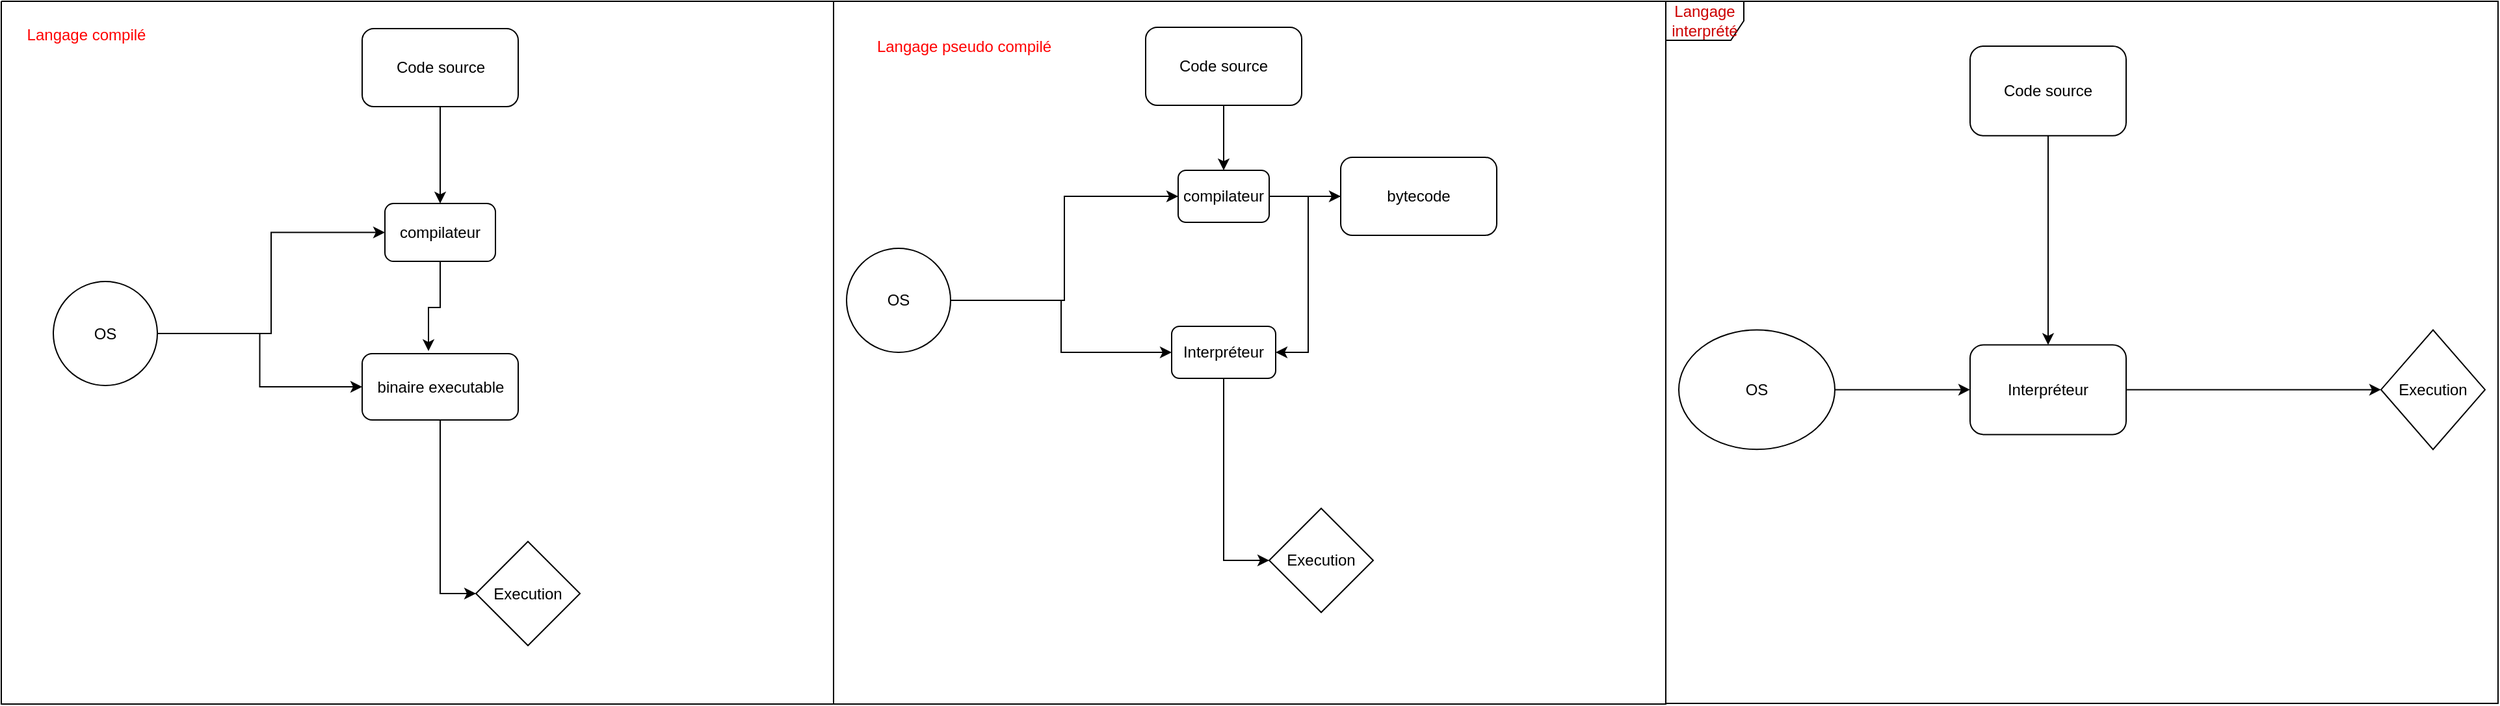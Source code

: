 <mxfile version="24.4.8" type="device">
  <diagram name="Page-1" id="HHK67fenNr1Q8lLeP1zI">
    <mxGraphModel dx="2946" dy="998" grid="1" gridSize="10" guides="1" tooltips="1" connect="1" arrows="1" fold="1" page="1" pageScale="1" pageWidth="827" pageHeight="1169" math="0" shadow="0">
      <root>
        <mxCell id="0" />
        <mxCell id="1" parent="0" />
        <mxCell id="bBI8WpW6UImIXktcUSmt-24" value="" style="group;fontColor=#FF0000;" vertex="1" connectable="0" parent="1">
          <mxGeometry x="150" width="640" height="540" as="geometry" />
        </mxCell>
        <mxCell id="bBI8WpW6UImIXktcUSmt-12" value="&lt;font color=&quot;#cc0000&quot;&gt;Langage interprété&lt;/font&gt;" style="shape=umlFrame;whiteSpace=wrap;html=1;pointerEvents=0;" vertex="1" parent="bBI8WpW6UImIXktcUSmt-24">
          <mxGeometry width="640" height="540.0" as="geometry" />
        </mxCell>
        <mxCell id="bBI8WpW6UImIXktcUSmt-40" style="edgeStyle=orthogonalEdgeStyle;rounded=0;orthogonalLoop=1;jettySize=auto;html=1;" edge="1" parent="bBI8WpW6UImIXktcUSmt-24" source="bBI8WpW6UImIXktcUSmt-13" target="bBI8WpW6UImIXktcUSmt-14">
          <mxGeometry relative="1" as="geometry" />
        </mxCell>
        <mxCell id="bBI8WpW6UImIXktcUSmt-13" value="Code source" style="rounded=1;whiteSpace=wrap;html=1;" vertex="1" parent="bBI8WpW6UImIXktcUSmt-24">
          <mxGeometry x="234" y="34.468" width="120" height="68.936" as="geometry" />
        </mxCell>
        <mxCell id="bBI8WpW6UImIXktcUSmt-22" style="edgeStyle=orthogonalEdgeStyle;rounded=0;orthogonalLoop=1;jettySize=auto;html=1;" edge="1" parent="bBI8WpW6UImIXktcUSmt-24" source="bBI8WpW6UImIXktcUSmt-14" target="bBI8WpW6UImIXktcUSmt-23">
          <mxGeometry relative="1" as="geometry" />
        </mxCell>
        <mxCell id="bBI8WpW6UImIXktcUSmt-14" value="Interpréteur" style="rounded=1;whiteSpace=wrap;html=1;" vertex="1" parent="bBI8WpW6UImIXktcUSmt-24">
          <mxGeometry x="234" y="264.255" width="120" height="68.936" as="geometry" />
        </mxCell>
        <mxCell id="bBI8WpW6UImIXktcUSmt-17" style="edgeStyle=orthogonalEdgeStyle;rounded=0;orthogonalLoop=1;jettySize=auto;html=1;entryX=0;entryY=0.5;entryDx=0;entryDy=0;" edge="1" parent="bBI8WpW6UImIXktcUSmt-24" source="bBI8WpW6UImIXktcUSmt-16" target="bBI8WpW6UImIXktcUSmt-14">
          <mxGeometry relative="1" as="geometry" />
        </mxCell>
        <mxCell id="bBI8WpW6UImIXktcUSmt-16" value="OS" style="ellipse;whiteSpace=wrap;html=1;" vertex="1" parent="bBI8WpW6UImIXktcUSmt-24">
          <mxGeometry x="10" y="252.766" width="120" height="91.915" as="geometry" />
        </mxCell>
        <mxCell id="bBI8WpW6UImIXktcUSmt-23" value="Execution" style="rhombus;whiteSpace=wrap;html=1;" vertex="1" parent="bBI8WpW6UImIXktcUSmt-24">
          <mxGeometry x="550" y="252.766" width="80" height="91.915" as="geometry" />
        </mxCell>
        <mxCell id="bBI8WpW6UImIXktcUSmt-27" value="" style="swimlane;startSize=0;" vertex="1" parent="1">
          <mxGeometry x="-490" width="640" height="540.5" as="geometry" />
        </mxCell>
        <mxCell id="bBI8WpW6UImIXktcUSmt-29" value="Langage pseudo compilé" style="text;html=1;align=center;verticalAlign=middle;resizable=0;points=[];autosize=1;strokeColor=none;fillColor=none;fontColor=#FF0000;" vertex="1" parent="bBI8WpW6UImIXktcUSmt-27">
          <mxGeometry x="20" y="20" width="160" height="30" as="geometry" />
        </mxCell>
        <mxCell id="bBI8WpW6UImIXktcUSmt-41" style="edgeStyle=orthogonalEdgeStyle;rounded=0;orthogonalLoop=1;jettySize=auto;html=1;entryX=0.5;entryY=0;entryDx=0;entryDy=0;" edge="1" parent="bBI8WpW6UImIXktcUSmt-27" source="bBI8WpW6UImIXktcUSmt-30" target="bBI8WpW6UImIXktcUSmt-33">
          <mxGeometry relative="1" as="geometry" />
        </mxCell>
        <mxCell id="bBI8WpW6UImIXktcUSmt-30" value="Code source" style="rounded=1;whiteSpace=wrap;html=1;" vertex="1" parent="bBI8WpW6UImIXktcUSmt-27">
          <mxGeometry x="240" y="20" width="120" height="60" as="geometry" />
        </mxCell>
        <mxCell id="bBI8WpW6UImIXktcUSmt-32" style="edgeStyle=orthogonalEdgeStyle;rounded=0;orthogonalLoop=1;jettySize=auto;html=1;entryX=0;entryY=0.5;entryDx=0;entryDy=0;" edge="1" parent="bBI8WpW6UImIXktcUSmt-27" source="bBI8WpW6UImIXktcUSmt-31" target="bBI8WpW6UImIXktcUSmt-33">
          <mxGeometry relative="1" as="geometry" />
        </mxCell>
        <mxCell id="bBI8WpW6UImIXktcUSmt-38" style="edgeStyle=orthogonalEdgeStyle;rounded=0;orthogonalLoop=1;jettySize=auto;html=1;entryX=0;entryY=0.5;entryDx=0;entryDy=0;" edge="1" parent="bBI8WpW6UImIXktcUSmt-27" source="bBI8WpW6UImIXktcUSmt-31" target="bBI8WpW6UImIXktcUSmt-37">
          <mxGeometry relative="1" as="geometry" />
        </mxCell>
        <mxCell id="bBI8WpW6UImIXktcUSmt-31" value="OS" style="ellipse;whiteSpace=wrap;html=1;aspect=fixed;" vertex="1" parent="bBI8WpW6UImIXktcUSmt-27">
          <mxGeometry x="10" y="190" width="80" height="80" as="geometry" />
        </mxCell>
        <mxCell id="bBI8WpW6UImIXktcUSmt-35" style="edgeStyle=orthogonalEdgeStyle;rounded=0;orthogonalLoop=1;jettySize=auto;html=1;entryX=0;entryY=0.5;entryDx=0;entryDy=0;" edge="1" parent="bBI8WpW6UImIXktcUSmt-27" source="bBI8WpW6UImIXktcUSmt-33" target="bBI8WpW6UImIXktcUSmt-36">
          <mxGeometry relative="1" as="geometry" />
        </mxCell>
        <mxCell id="bBI8WpW6UImIXktcUSmt-33" value="compilateur" style="rounded=1;whiteSpace=wrap;html=1;" vertex="1" parent="bBI8WpW6UImIXktcUSmt-27">
          <mxGeometry x="265" y="130" width="70" height="40" as="geometry" />
        </mxCell>
        <mxCell id="bBI8WpW6UImIXktcUSmt-42" style="edgeStyle=orthogonalEdgeStyle;rounded=0;orthogonalLoop=1;jettySize=auto;html=1;entryX=1;entryY=0.5;entryDx=0;entryDy=0;" edge="1" parent="bBI8WpW6UImIXktcUSmt-27" source="bBI8WpW6UImIXktcUSmt-36" target="bBI8WpW6UImIXktcUSmt-37">
          <mxGeometry relative="1" as="geometry" />
        </mxCell>
        <mxCell id="bBI8WpW6UImIXktcUSmt-36" value="bytecode" style="rounded=1;whiteSpace=wrap;html=1;" vertex="1" parent="bBI8WpW6UImIXktcUSmt-27">
          <mxGeometry x="390" y="120" width="120" height="60" as="geometry" />
        </mxCell>
        <mxCell id="bBI8WpW6UImIXktcUSmt-44" style="edgeStyle=orthogonalEdgeStyle;rounded=0;orthogonalLoop=1;jettySize=auto;html=1;entryX=0;entryY=0.5;entryDx=0;entryDy=0;" edge="1" parent="bBI8WpW6UImIXktcUSmt-27" source="bBI8WpW6UImIXktcUSmt-37" target="bBI8WpW6UImIXktcUSmt-43">
          <mxGeometry relative="1" as="geometry" />
        </mxCell>
        <mxCell id="bBI8WpW6UImIXktcUSmt-37" value="Interpréteur" style="rounded=1;whiteSpace=wrap;html=1;" vertex="1" parent="bBI8WpW6UImIXktcUSmt-27">
          <mxGeometry x="260" y="250" width="80" height="40" as="geometry" />
        </mxCell>
        <mxCell id="bBI8WpW6UImIXktcUSmt-43" value="Execution" style="rhombus;whiteSpace=wrap;html=1;" vertex="1" parent="bBI8WpW6UImIXktcUSmt-27">
          <mxGeometry x="335" y="390" width="80" height="80" as="geometry" />
        </mxCell>
        <mxCell id="bBI8WpW6UImIXktcUSmt-45" value="" style="swimlane;startSize=0;" vertex="1" parent="1">
          <mxGeometry x="-1130" width="640" height="540.5" as="geometry" />
        </mxCell>
        <mxCell id="bBI8WpW6UImIXktcUSmt-46" value="Langage compilé" style="text;html=1;align=center;verticalAlign=middle;resizable=0;points=[];autosize=1;strokeColor=none;fillColor=none;fontColor=#FF0000;" vertex="1" parent="bBI8WpW6UImIXktcUSmt-45">
          <mxGeometry x="10" y="11" width="110" height="30" as="geometry" />
        </mxCell>
        <mxCell id="bBI8WpW6UImIXktcUSmt-48" style="edgeStyle=orthogonalEdgeStyle;rounded=0;orthogonalLoop=1;jettySize=auto;html=1;entryX=0.5;entryY=0;entryDx=0;entryDy=0;" edge="1" parent="bBI8WpW6UImIXktcUSmt-45" source="bBI8WpW6UImIXktcUSmt-49" target="bBI8WpW6UImIXktcUSmt-54">
          <mxGeometry relative="1" as="geometry" />
        </mxCell>
        <mxCell id="bBI8WpW6UImIXktcUSmt-49" value="Code source" style="rounded=1;whiteSpace=wrap;html=1;" vertex="1" parent="bBI8WpW6UImIXktcUSmt-45">
          <mxGeometry x="277.5" y="21" width="120" height="60" as="geometry" />
        </mxCell>
        <mxCell id="bBI8WpW6UImIXktcUSmt-50" style="edgeStyle=orthogonalEdgeStyle;rounded=0;orthogonalLoop=1;jettySize=auto;html=1;entryX=0;entryY=0.5;entryDx=0;entryDy=0;" edge="1" parent="bBI8WpW6UImIXktcUSmt-45" source="bBI8WpW6UImIXktcUSmt-52" target="bBI8WpW6UImIXktcUSmt-54">
          <mxGeometry relative="1" as="geometry" />
        </mxCell>
        <mxCell id="bBI8WpW6UImIXktcUSmt-51" style="edgeStyle=orthogonalEdgeStyle;rounded=0;orthogonalLoop=1;jettySize=auto;html=1;entryX=0;entryY=0.5;entryDx=0;entryDy=0;" edge="1" parent="bBI8WpW6UImIXktcUSmt-45" source="bBI8WpW6UImIXktcUSmt-52" target="bBI8WpW6UImIXktcUSmt-56">
          <mxGeometry relative="1" as="geometry">
            <mxPoint x="230" y="296" as="targetPoint" />
          </mxGeometry>
        </mxCell>
        <mxCell id="bBI8WpW6UImIXktcUSmt-52" value="OS" style="ellipse;whiteSpace=wrap;html=1;aspect=fixed;" vertex="1" parent="bBI8WpW6UImIXktcUSmt-45">
          <mxGeometry x="40" y="215.5" width="80" height="80" as="geometry" />
        </mxCell>
        <mxCell id="bBI8WpW6UImIXktcUSmt-54" value="compilateur" style="rounded=1;whiteSpace=wrap;html=1;" vertex="1" parent="bBI8WpW6UImIXktcUSmt-45">
          <mxGeometry x="295" y="155.5" width="85" height="44.5" as="geometry" />
        </mxCell>
        <mxCell id="bBI8WpW6UImIXktcUSmt-61" style="edgeStyle=orthogonalEdgeStyle;rounded=0;orthogonalLoop=1;jettySize=auto;html=1;entryX=0;entryY=0.5;entryDx=0;entryDy=0;" edge="1" parent="bBI8WpW6UImIXktcUSmt-45" source="bBI8WpW6UImIXktcUSmt-56" target="bBI8WpW6UImIXktcUSmt-59">
          <mxGeometry relative="1" as="geometry" />
        </mxCell>
        <mxCell id="bBI8WpW6UImIXktcUSmt-56" value="binaire executable" style="rounded=1;whiteSpace=wrap;html=1;" vertex="1" parent="bBI8WpW6UImIXktcUSmt-45">
          <mxGeometry x="277.5" y="271" width="120" height="51" as="geometry" />
        </mxCell>
        <mxCell id="bBI8WpW6UImIXktcUSmt-59" value="Execution" style="rhombus;whiteSpace=wrap;html=1;" vertex="1" parent="bBI8WpW6UImIXktcUSmt-45">
          <mxGeometry x="365" y="415.5" width="80" height="80" as="geometry" />
        </mxCell>
        <mxCell id="bBI8WpW6UImIXktcUSmt-60" style="edgeStyle=orthogonalEdgeStyle;rounded=0;orthogonalLoop=1;jettySize=auto;html=1;entryX=0.425;entryY=-0.039;entryDx=0;entryDy=0;entryPerimeter=0;" edge="1" parent="bBI8WpW6UImIXktcUSmt-45" source="bBI8WpW6UImIXktcUSmt-54" target="bBI8WpW6UImIXktcUSmt-56">
          <mxGeometry relative="1" as="geometry" />
        </mxCell>
      </root>
    </mxGraphModel>
  </diagram>
</mxfile>
